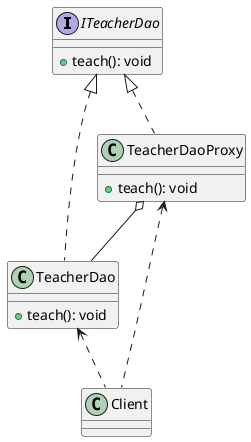@startuml

interface ITeacherDao {
+ teach(): void
}

class TeacherDaoProxy {
+ teach(): void
}

class TeacherDao {
+ teach(): void
}

class Client

ITeacherDao <|.. TeacherDaoProxy
ITeacherDao <|.. TeacherDao
TeacherDaoProxy o-- TeacherDao
TeacherDaoProxy <.. Client
TeacherDao <.. Client

@enduml